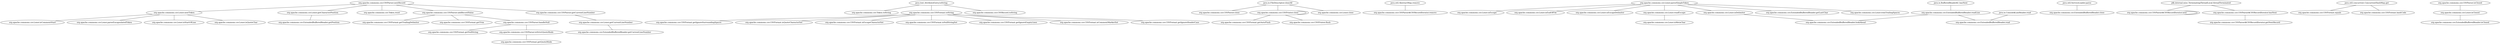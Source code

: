 graph {
	"org.apache.commons.csv.ExtendedBufferedReader.getCurrentLineNumber"
	"org.apache.commons.csv.CSVFormat.getIgnoreSurroundingSpaces"
	"org.apache.commons.csv.CSVParser.close"
	"org.apache.commons.csv.CSVParser$CSVRecordIterator.remove"
	"org.apache.commons.csv.ExtendedBufferedReader.lookAhead"
	"java.io.Console$LineReader.read"
	"org.apache.commons.csv.CSVFormat.getTrailingDelimiter"
	"org.apache.commons.csv.ExtendedBufferedReader.close"
	"org.apache.commons.csv.Lexer.getCurrentLineNumber"
	"java.text.AttributeEntry.toString"
	"java.util.AbstractMap.remove"
	"org.apache.commons.csv.Lexer.nextToken"
	"org.apache.commons.csv.Lexer.getCharacterPosition"
	"org.apache.commons.csv.CSVFormat.isQuoteCharacterSet"
	"org.apache.commons.csv.CSVFormat.getAutoFlush"
	"org.apache.commons.csv.CSVParser.nextRecord"
	"org.apache.commons.csv.CSVFormat.isEscapeCharacterSet"
	"org.apache.commons.csv.Lexer.isCommentStart"
	"org.apache.commons.csv.CSVParser$CSVRecordIterator.getNextRecord"
	"org.apache.commons.csv.CSVPrinter.close"
	"org.apache.commons.csv.Lexer.isEscape"
	"org.apache.commons.csv.Lexer.isEndOfFile"
	"org.apache.commons.csv.CSVFormat.getQuoteMode"
	"org.apache.commons.csv.ExtendedBufferedReader.read"
	"java.io.BufferedReader$1.hasNext"
	"org.apache.commons.csv.Token.reset"
	"org.apache.commons.csv.CSVFormat.getTrim"
	"java.io.FileDescriptor.closeAll"
	"org.apache.commons.csv.Token.toString"
	"org.apache.commons.csv.CSVParser.handleNull"
	"org.apache.commons.csv.CSVFormat.toString"
	"org.apache.commons.csv.Lexer.isEscapeDelimiter"
	"org.apache.commons.csv.CSVParser$CSVRecordIterator.next"
	"org.apache.commons.csv.Lexer.readEscape"
	"org.apache.commons.csv.CSVParser.addRecordValue"
	"org.apache.commons.csv.CSVRecord.toString"
	"org.apache.commons.csv.CSVFormat.equals"
	"org.apache.commons.csv.CSVFormat.getNullString"
	"org.apache.commons.csv.Lexer.isDelimiter"
	"java.util.concurrent.ConcurrentHashMap.get"
	"org.apache.commons.csv.CSVParser$CSVRecordIterator.hasNext"
	"org.apache.commons.csv.CSVParser.isClosed"
	"org.apache.commons.csv.ExtendedBufferedReader.getPosition"
	"org.apache.commons.csv.CSVParser.getCurrentLineNumber"
	"org.apache.commons.csv.Lexer.parseEncapsulatedToken"
	"org.apache.commons.csv.CSVPrinter.flush"
	"org.apache.commons.csv.ExtendedBufferedReader.getLastChar"
	"org.apache.commons.csv.Lexer.parseSimpleToken"
	"org.apache.commons.csv.CSVFormat.isNullStringSet"
	"org.apache.commons.csv.CSVParser.isStrictQuoteMode"
	"org.apache.commons.csv.Lexer.close"
	"org.apache.commons.csv.Lexer.isStartOfLine"
	"org.apache.commons.csv.CSVFormat.getIgnoreEmptyLines"
	"jdk.internal.misc.TerminatingThreadLocal.threadTerminated"
	"org.apache.commons.csv.Lexer.isClosed"
	"org.apache.commons.csv.CSVFormat.isCommentMarkerSet"
	"org.apache.commons.csv.ExtendedBufferedReader.readLine"
	"org.apache.commons.csv.CSVFormat.getIgnoreHeaderCase"
	"org.apache.commons.csv.Lexer.isQuoteChar"
	"org.apache.commons.csv.Lexer.isMetaChar"
	"org.apache.commons.csv.CSVFormat.hashCode"
	"org.apache.commons.csv.Lexer.trimTrailingSpaces"
	"org.apache.commons.csv.ExtendedBufferedReader.isClosed"
	"java.util.ServiceLoader.parse"
	"org.apache.commons.csv.Lexer.parseSimpleToken" -- "org.apache.commons.csv.ExtendedBufferedReader.getLastChar"
	"org.apache.commons.csv.CSVFormat.toString" -- "org.apache.commons.csv.CSVFormat.isQuoteCharacterSet"
	"java.util.concurrent.ConcurrentHashMap.get" -- "org.apache.commons.csv.CSVFormat.equals"
	"jdk.internal.misc.TerminatingThreadLocal.threadTerminated" -- "org.apache.commons.csv.CSVParser$CSVRecordIterator.next"
	"java.io.Console$LineReader.read" -- "org.apache.commons.csv.ExtendedBufferedReader.read"
	"org.apache.commons.csv.Lexer.isDelimiter" -- "org.apache.commons.csv.ExtendedBufferedReader.lookAhead"
	"org.apache.commons.csv.CSVFormat.toString" -- "org.apache.commons.csv.CSVFormat.getIgnoreHeaderCase"
	"org.apache.commons.csv.ExtendedBufferedReader.readLine" -- "org.apache.commons.csv.ExtendedBufferedReader.read"
	"org.apache.commons.csv.CSVParser.nextRecord" -- "org.apache.commons.csv.Token.reset"
	"java.io.BufferedReader$1.hasNext" -- "org.apache.commons.csv.ExtendedBufferedReader.readLine"
	"org.apache.commons.csv.CSVPrinter.close" -- "org.apache.commons.csv.CSVFormat.getAutoFlush"
	"org.apache.commons.csv.CSVParser.handleNull" -- "org.apache.commons.csv.CSVFormat.getNullString"
	"java.text.AttributeEntry.toString" -- "org.apache.commons.csv.Token.toString"
	"org.apache.commons.csv.CSVPrinter.close" -- "org.apache.commons.csv.CSVPrinter.close"
	"org.apache.commons.csv.Lexer.readEscape" -- "org.apache.commons.csv.Lexer.isMetaChar"
	"java.util.AbstractMap.remove" -- "org.apache.commons.csv.CSVParser$CSVRecordIterator.remove"
	"org.apache.commons.csv.Lexer.nextToken" -- "org.apache.commons.csv.Lexer.parseEncapsulatedToken"
	"org.apache.commons.csv.Lexer.parseSimpleToken" -- "org.apache.commons.csv.Lexer.trimTrailingSpaces"
	"org.apache.commons.csv.Lexer.parseSimpleToken" -- "org.apache.commons.csv.Lexer.isEscapeDelimiter"
	"org.apache.commons.csv.CSVParser.getCurrentLineNumber" -- "org.apache.commons.csv.Lexer.getCurrentLineNumber"
	"org.apache.commons.csv.Lexer.nextToken" -- "org.apache.commons.csv.Lexer.isQuoteChar"
	"org.apache.commons.csv.CSVParser$CSVRecordIterator.next" -- "org.apache.commons.csv.CSVParser$CSVRecordIterator.next"
	"org.apache.commons.csv.CSVParser.nextRecord" -- "org.apache.commons.csv.Lexer.getCharacterPosition"
	"jdk.internal.misc.TerminatingThreadLocal.threadTerminated" -- "org.apache.commons.csv.CSVParser$CSVRecordIterator.hasNext"
	"java.io.FileDescriptor.closeAll" -- "org.apache.commons.csv.CSVParser.close"
	"org.apache.commons.csv.Lexer.parseSimpleToken" -- "org.apache.commons.csv.Lexer.isEndOfFile"
	"org.apache.commons.csv.CSVParser.nextRecord" -- "org.apache.commons.csv.CSVParser.getCurrentLineNumber"
	"java.io.FileDescriptor.closeAll" -- "org.apache.commons.csv.CSVPrinter.close"
	"org.apache.commons.csv.ExtendedBufferedReader.readLine" -- "org.apache.commons.csv.ExtendedBufferedReader.lookAhead"
	"org.apache.commons.csv.CSVParser.isClosed" -- "org.apache.commons.csv.Lexer.isClosed"
	"org.apache.commons.csv.Lexer.parseSimpleToken" -- "org.apache.commons.csv.Lexer.isEscape"
	"org.apache.commons.csv.Lexer.nextToken" -- "org.apache.commons.csv.Lexer.isCommentStart"
	"org.apache.commons.csv.Lexer.nextToken" -- "org.apache.commons.csv.Lexer.isStartOfLine"
	"org.apache.commons.csv.Lexer.parseSimpleToken" -- "org.apache.commons.csv.Lexer.readEscape"
	"org.apache.commons.csv.CSVParser.addRecordValue" -- "org.apache.commons.csv.CSVFormat.getTrailingDelimiter"
	"org.apache.commons.csv.CSVParser.addRecordValue" -- "org.apache.commons.csv.CSVFormat.getTrim"
	"org.apache.commons.csv.Lexer.getCharacterPosition" -- "org.apache.commons.csv.ExtendedBufferedReader.getPosition"
	"java.util.ServiceLoader.parse" -- "org.apache.commons.csv.ExtendedBufferedReader.close"
	"java.io.FileDescriptor.closeAll" -- "org.apache.commons.csv.Lexer.close"
	"org.apache.commons.csv.CSVFormat.toString" -- "org.apache.commons.csv.CSVFormat.isEscapeCharacterSet"
	"org.apache.commons.csv.CSVFormat.toString" -- "org.apache.commons.csv.CSVFormat.getIgnoreEmptyLines"
	"org.apache.commons.csv.CSVFormat.toString" -- "org.apache.commons.csv.CSVFormat.isCommentMarkerSet"
	"org.apache.commons.csv.Lexer.isClosed" -- "org.apache.commons.csv.ExtendedBufferedReader.isClosed"
	"org.apache.commons.csv.CSVParser.isStrictQuoteMode" -- "org.apache.commons.csv.CSVFormat.getQuoteMode"
	"java.text.AttributeEntry.toString" -- "org.apache.commons.csv.CSVRecord.toString"
	"org.apache.commons.csv.CSVParser.addRecordValue" -- "org.apache.commons.csv.CSVParser.handleNull"
	"org.apache.commons.csv.CSVFormat.toString" -- "org.apache.commons.csv.CSVFormat.isNullStringSet"
	"org.apache.commons.csv.CSVPrinter.close" -- "org.apache.commons.csv.CSVPrinter.flush"
	"org.apache.commons.csv.CSVParser.handleNull" -- "org.apache.commons.csv.CSVParser.isStrictQuoteMode"
	"org.apache.commons.csv.CSVFormat.toString" -- "org.apache.commons.csv.CSVFormat.getIgnoreSurroundingSpaces"
	"java.util.concurrent.ConcurrentHashMap.get" -- "org.apache.commons.csv.CSVFormat.hashCode"
	"org.apache.commons.csv.CSVParser.nextRecord" -- "org.apache.commons.csv.CSVParser.addRecordValue"
	"org.apache.commons.csv.Lexer.parseSimpleToken" -- "org.apache.commons.csv.Lexer.isDelimiter"
	"org.apache.commons.csv.Lexer.getCurrentLineNumber" -- "org.apache.commons.csv.ExtendedBufferedReader.getCurrentLineNumber"
	"java.text.AttributeEntry.toString" -- "org.apache.commons.csv.CSVFormat.toString"
	"org.apache.commons.csv.CSVParser.nextRecord" -- "org.apache.commons.csv.Lexer.nextToken"
	"org.apache.commons.csv.CSVParser$CSVRecordIterator.hasNext" -- "org.apache.commons.csv.CSVParser$CSVRecordIterator.getNextRecord"
}
